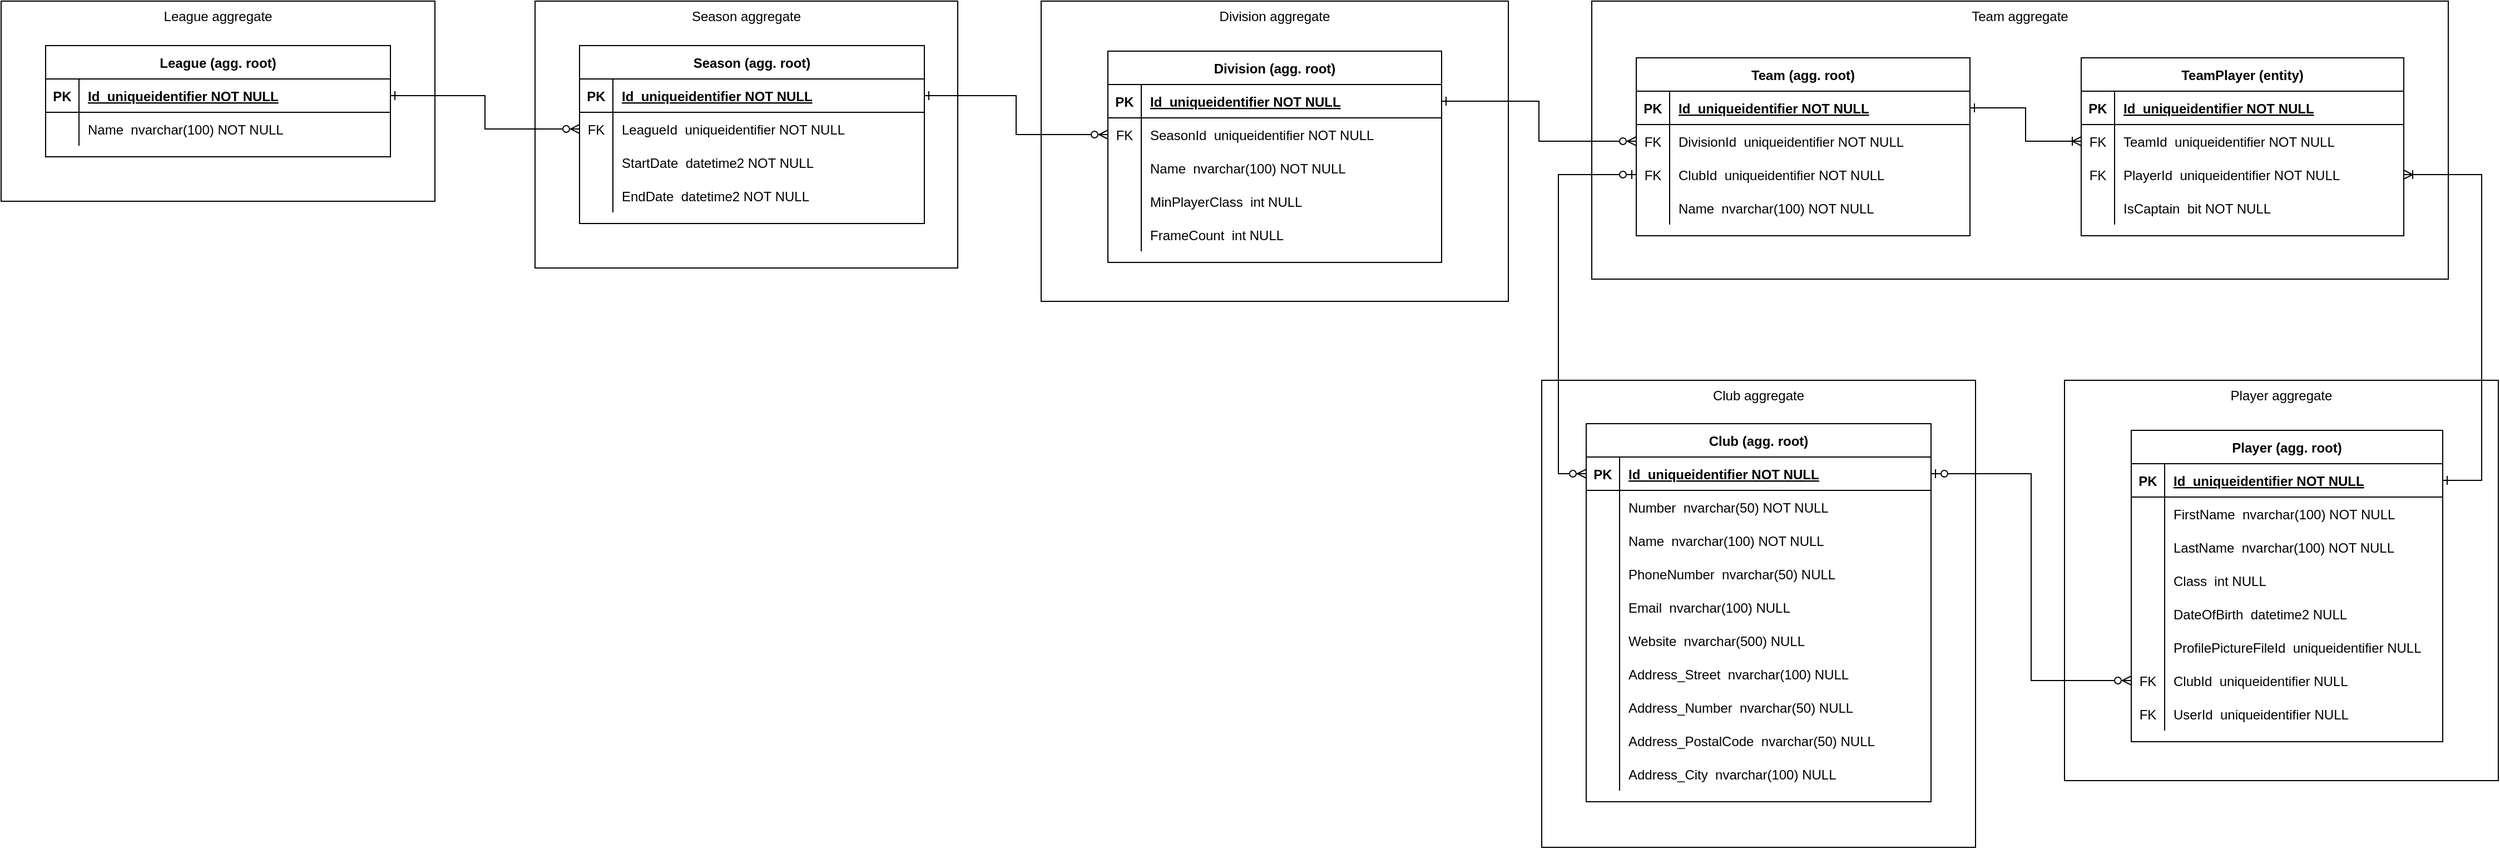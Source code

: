 <mxfile version="21.2.8" type="device">
  <diagram id="R2lEEEUBdFMjLlhIrx00" name="Leagues">
    <mxGraphModel dx="3457" dy="2573" grid="1" gridSize="10" guides="1" tooltips="1" connect="1" arrows="1" fold="1" page="1" pageScale="1" pageWidth="850" pageHeight="1100" math="0" shadow="0" extFonts="Permanent Marker^https://fonts.googleapis.com/css?family=Permanent+Marker">
      <root>
        <mxCell id="0" />
        <mxCell id="1" parent="0" />
        <mxCell id="O5uCI-wRLR4_9OMLegHG-8" value="Player aggregate" style="rounded=0;whiteSpace=wrap;html=1;verticalAlign=top;" parent="1" vertex="1">
          <mxGeometry x="2035" y="-149" width="390" height="360" as="geometry" />
        </mxCell>
        <mxCell id="O5uCI-wRLR4_9OMLegHG-7" value="Club aggregate" style="rounded=0;whiteSpace=wrap;html=1;verticalAlign=top;" parent="1" vertex="1">
          <mxGeometry x="1565" y="-149" width="390" height="420" as="geometry" />
        </mxCell>
        <mxCell id="C-vyLk0tnHw3VtMMgP7b-1" value="" style="edgeStyle=orthogonalEdgeStyle;endArrow=ERzeroToMany;startArrow=ERzeroToOne;endFill=0;startFill=0;rounded=0;" parent="1" source="C-vyLk0tnHw3VtMMgP7b-24" target="C-vyLk0tnHw3VtMMgP7b-6" edge="1">
          <mxGeometry width="100" height="100" relative="1" as="geometry">
            <mxPoint x="1885" y="491" as="sourcePoint" />
            <mxPoint x="1985" y="391" as="targetPoint" />
          </mxGeometry>
        </mxCell>
        <mxCell id="C-vyLk0tnHw3VtMMgP7b-2" value="Player (agg. root)" style="shape=table;startSize=30;container=1;collapsible=1;childLayout=tableLayout;fixedRows=1;rowLines=0;fontStyle=1;align=center;resizeLast=1;" parent="1" vertex="1">
          <mxGeometry x="2095" y="-104" width="280" height="280" as="geometry" />
        </mxCell>
        <mxCell id="C-vyLk0tnHw3VtMMgP7b-3" value="" style="shape=partialRectangle;collapsible=0;dropTarget=0;pointerEvents=0;fillColor=none;points=[[0,0.5],[1,0.5]];portConstraint=eastwest;top=0;left=0;right=0;bottom=1;" parent="C-vyLk0tnHw3VtMMgP7b-2" vertex="1">
          <mxGeometry y="30" width="280" height="30" as="geometry" />
        </mxCell>
        <mxCell id="C-vyLk0tnHw3VtMMgP7b-4" value="PK" style="shape=partialRectangle;overflow=hidden;connectable=0;fillColor=none;top=0;left=0;bottom=0;right=0;fontStyle=1;" parent="C-vyLk0tnHw3VtMMgP7b-3" vertex="1">
          <mxGeometry width="30" height="30" as="geometry">
            <mxRectangle width="30" height="30" as="alternateBounds" />
          </mxGeometry>
        </mxCell>
        <mxCell id="C-vyLk0tnHw3VtMMgP7b-5" value="Id  uniqueidentifier NOT NULL " style="shape=partialRectangle;overflow=hidden;connectable=0;fillColor=none;top=0;left=0;bottom=0;right=0;align=left;spacingLeft=6;fontStyle=5;" parent="C-vyLk0tnHw3VtMMgP7b-3" vertex="1">
          <mxGeometry x="30" width="250" height="30" as="geometry">
            <mxRectangle width="250" height="30" as="alternateBounds" />
          </mxGeometry>
        </mxCell>
        <mxCell id="O5uCI-wRLR4_9OMLegHG-1" value="" style="shape=partialRectangle;collapsible=0;dropTarget=0;pointerEvents=0;fillColor=none;points=[[0,0.5],[1,0.5]];portConstraint=eastwest;top=0;left=0;right=0;bottom=0;" parent="C-vyLk0tnHw3VtMMgP7b-2" vertex="1">
          <mxGeometry y="60" width="280" height="30" as="geometry" />
        </mxCell>
        <mxCell id="O5uCI-wRLR4_9OMLegHG-2" value="" style="shape=partialRectangle;overflow=hidden;connectable=0;fillColor=none;top=0;left=0;bottom=0;right=0;" parent="O5uCI-wRLR4_9OMLegHG-1" vertex="1">
          <mxGeometry width="30" height="30" as="geometry">
            <mxRectangle width="30" height="30" as="alternateBounds" />
          </mxGeometry>
        </mxCell>
        <mxCell id="O5uCI-wRLR4_9OMLegHG-3" value="FirstName  nvarchar(100) NOT NULL" style="shape=partialRectangle;overflow=hidden;connectable=0;fillColor=none;top=0;left=0;bottom=0;right=0;align=left;spacingLeft=6;" parent="O5uCI-wRLR4_9OMLegHG-1" vertex="1">
          <mxGeometry x="30" width="250" height="30" as="geometry">
            <mxRectangle width="250" height="30" as="alternateBounds" />
          </mxGeometry>
        </mxCell>
        <mxCell id="O5uCI-wRLR4_9OMLegHG-4" value="" style="shape=partialRectangle;collapsible=0;dropTarget=0;pointerEvents=0;fillColor=none;points=[[0,0.5],[1,0.5]];portConstraint=eastwest;top=0;left=0;right=0;bottom=0;" parent="C-vyLk0tnHw3VtMMgP7b-2" vertex="1">
          <mxGeometry y="90" width="280" height="30" as="geometry" />
        </mxCell>
        <mxCell id="O5uCI-wRLR4_9OMLegHG-5" value="" style="shape=partialRectangle;overflow=hidden;connectable=0;fillColor=none;top=0;left=0;bottom=0;right=0;" parent="O5uCI-wRLR4_9OMLegHG-4" vertex="1">
          <mxGeometry width="30" height="30" as="geometry">
            <mxRectangle width="30" height="30" as="alternateBounds" />
          </mxGeometry>
        </mxCell>
        <mxCell id="O5uCI-wRLR4_9OMLegHG-6" value="LastName  nvarchar(100) NOT NULL" style="shape=partialRectangle;overflow=hidden;connectable=0;fillColor=none;top=0;left=0;bottom=0;right=0;align=left;spacingLeft=6;" parent="O5uCI-wRLR4_9OMLegHG-4" vertex="1">
          <mxGeometry x="30" width="250" height="30" as="geometry">
            <mxRectangle width="250" height="30" as="alternateBounds" />
          </mxGeometry>
        </mxCell>
        <mxCell id="6HezWvG319EwhNecBg1x-25" value="" style="shape=partialRectangle;collapsible=0;dropTarget=0;pointerEvents=0;fillColor=none;points=[[0,0.5],[1,0.5]];portConstraint=eastwest;top=0;left=0;right=0;bottom=0;" parent="C-vyLk0tnHw3VtMMgP7b-2" vertex="1">
          <mxGeometry y="120" width="280" height="30" as="geometry" />
        </mxCell>
        <mxCell id="6HezWvG319EwhNecBg1x-26" value="" style="shape=partialRectangle;overflow=hidden;connectable=0;fillColor=none;top=0;left=0;bottom=0;right=0;" parent="6HezWvG319EwhNecBg1x-25" vertex="1">
          <mxGeometry width="30" height="30" as="geometry">
            <mxRectangle width="30" height="30" as="alternateBounds" />
          </mxGeometry>
        </mxCell>
        <mxCell id="6HezWvG319EwhNecBg1x-27" value="Class  int NULL" style="shape=partialRectangle;overflow=hidden;connectable=0;fillColor=none;top=0;left=0;bottom=0;right=0;align=left;spacingLeft=6;" parent="6HezWvG319EwhNecBg1x-25" vertex="1">
          <mxGeometry x="30" width="250" height="30" as="geometry">
            <mxRectangle width="250" height="30" as="alternateBounds" />
          </mxGeometry>
        </mxCell>
        <mxCell id="CvWUMVTYw-8qxxRjNXQo-75" value="" style="shape=partialRectangle;collapsible=0;dropTarget=0;pointerEvents=0;fillColor=none;points=[[0,0.5],[1,0.5]];portConstraint=eastwest;top=0;left=0;right=0;bottom=0;" parent="C-vyLk0tnHw3VtMMgP7b-2" vertex="1">
          <mxGeometry y="150" width="280" height="30" as="geometry" />
        </mxCell>
        <mxCell id="CvWUMVTYw-8qxxRjNXQo-76" value="" style="shape=partialRectangle;overflow=hidden;connectable=0;fillColor=none;top=0;left=0;bottom=0;right=0;" parent="CvWUMVTYw-8qxxRjNXQo-75" vertex="1">
          <mxGeometry width="30" height="30" as="geometry">
            <mxRectangle width="30" height="30" as="alternateBounds" />
          </mxGeometry>
        </mxCell>
        <mxCell id="CvWUMVTYw-8qxxRjNXQo-77" value="DateOfBirth  datetime2 NULL" style="shape=partialRectangle;overflow=hidden;connectable=0;fillColor=none;top=0;left=0;bottom=0;right=0;align=left;spacingLeft=6;" parent="CvWUMVTYw-8qxxRjNXQo-75" vertex="1">
          <mxGeometry x="30" width="250" height="30" as="geometry">
            <mxRectangle width="250" height="30" as="alternateBounds" />
          </mxGeometry>
        </mxCell>
        <mxCell id="CvWUMVTYw-8qxxRjNXQo-123" value="" style="shape=partialRectangle;collapsible=0;dropTarget=0;pointerEvents=0;fillColor=none;points=[[0,0.5],[1,0.5]];portConstraint=eastwest;top=0;left=0;right=0;bottom=0;" parent="C-vyLk0tnHw3VtMMgP7b-2" vertex="1">
          <mxGeometry y="180" width="280" height="30" as="geometry" />
        </mxCell>
        <mxCell id="CvWUMVTYw-8qxxRjNXQo-124" value="" style="shape=partialRectangle;overflow=hidden;connectable=0;fillColor=none;top=0;left=0;bottom=0;right=0;" parent="CvWUMVTYw-8qxxRjNXQo-123" vertex="1">
          <mxGeometry width="30" height="30" as="geometry">
            <mxRectangle width="30" height="30" as="alternateBounds" />
          </mxGeometry>
        </mxCell>
        <mxCell id="CvWUMVTYw-8qxxRjNXQo-125" value="ProfilePictureFileId  uniqueidentifier NULL" style="shape=partialRectangle;overflow=hidden;connectable=0;fillColor=none;top=0;left=0;bottom=0;right=0;align=left;spacingLeft=6;" parent="CvWUMVTYw-8qxxRjNXQo-123" vertex="1">
          <mxGeometry x="30" width="250" height="30" as="geometry">
            <mxRectangle width="250" height="30" as="alternateBounds" />
          </mxGeometry>
        </mxCell>
        <mxCell id="C-vyLk0tnHw3VtMMgP7b-6" value="" style="shape=partialRectangle;collapsible=0;dropTarget=0;pointerEvents=0;fillColor=none;points=[[0,0.5],[1,0.5]];portConstraint=eastwest;top=0;left=0;right=0;bottom=0;" parent="C-vyLk0tnHw3VtMMgP7b-2" vertex="1">
          <mxGeometry y="210" width="280" height="30" as="geometry" />
        </mxCell>
        <mxCell id="C-vyLk0tnHw3VtMMgP7b-7" value="FK" style="shape=partialRectangle;overflow=hidden;connectable=0;fillColor=none;top=0;left=0;bottom=0;right=0;" parent="C-vyLk0tnHw3VtMMgP7b-6" vertex="1">
          <mxGeometry width="30" height="30" as="geometry">
            <mxRectangle width="30" height="30" as="alternateBounds" />
          </mxGeometry>
        </mxCell>
        <mxCell id="C-vyLk0tnHw3VtMMgP7b-8" value="ClubId  uniqueidentifier NULL" style="shape=partialRectangle;overflow=hidden;connectable=0;fillColor=none;top=0;left=0;bottom=0;right=0;align=left;spacingLeft=6;" parent="C-vyLk0tnHw3VtMMgP7b-6" vertex="1">
          <mxGeometry x="30" width="250" height="30" as="geometry">
            <mxRectangle width="250" height="30" as="alternateBounds" />
          </mxGeometry>
        </mxCell>
        <mxCell id="CvWUMVTYw-8qxxRjNXQo-126" value="" style="shape=partialRectangle;collapsible=0;dropTarget=0;pointerEvents=0;fillColor=none;points=[[0,0.5],[1,0.5]];portConstraint=eastwest;top=0;left=0;right=0;bottom=0;" parent="C-vyLk0tnHw3VtMMgP7b-2" vertex="1">
          <mxGeometry y="240" width="280" height="30" as="geometry" />
        </mxCell>
        <mxCell id="CvWUMVTYw-8qxxRjNXQo-127" value="FK" style="shape=partialRectangle;overflow=hidden;connectable=0;fillColor=none;top=0;left=0;bottom=0;right=0;" parent="CvWUMVTYw-8qxxRjNXQo-126" vertex="1">
          <mxGeometry width="30" height="30" as="geometry">
            <mxRectangle width="30" height="30" as="alternateBounds" />
          </mxGeometry>
        </mxCell>
        <mxCell id="CvWUMVTYw-8qxxRjNXQo-128" value="UserId  uniqueidentifier NULL" style="shape=partialRectangle;overflow=hidden;connectable=0;fillColor=none;top=0;left=0;bottom=0;right=0;align=left;spacingLeft=6;" parent="CvWUMVTYw-8qxxRjNXQo-126" vertex="1">
          <mxGeometry x="30" width="250" height="30" as="geometry">
            <mxRectangle width="250" height="30" as="alternateBounds" />
          </mxGeometry>
        </mxCell>
        <mxCell id="C-vyLk0tnHw3VtMMgP7b-23" value="Club (agg. root)" style="shape=table;startSize=30;container=1;collapsible=1;childLayout=tableLayout;fixedRows=1;rowLines=0;fontStyle=1;align=center;resizeLast=1;" parent="1" vertex="1">
          <mxGeometry x="1605" y="-110" width="310" height="340" as="geometry" />
        </mxCell>
        <mxCell id="C-vyLk0tnHw3VtMMgP7b-24" value="" style="shape=partialRectangle;collapsible=0;dropTarget=0;pointerEvents=0;fillColor=none;points=[[0,0.5],[1,0.5]];portConstraint=eastwest;top=0;left=0;right=0;bottom=1;" parent="C-vyLk0tnHw3VtMMgP7b-23" vertex="1">
          <mxGeometry y="30" width="310" height="30" as="geometry" />
        </mxCell>
        <mxCell id="C-vyLk0tnHw3VtMMgP7b-25" value="PK" style="shape=partialRectangle;overflow=hidden;connectable=0;fillColor=none;top=0;left=0;bottom=0;right=0;fontStyle=1;" parent="C-vyLk0tnHw3VtMMgP7b-24" vertex="1">
          <mxGeometry width="30" height="30" as="geometry">
            <mxRectangle width="30" height="30" as="alternateBounds" />
          </mxGeometry>
        </mxCell>
        <mxCell id="C-vyLk0tnHw3VtMMgP7b-26" value="Id  uniqueidentifier NOT NULL " style="shape=partialRectangle;overflow=hidden;connectable=0;fillColor=none;top=0;left=0;bottom=0;right=0;align=left;spacingLeft=6;fontStyle=5;" parent="C-vyLk0tnHw3VtMMgP7b-24" vertex="1">
          <mxGeometry x="30" width="280" height="30" as="geometry">
            <mxRectangle width="280" height="30" as="alternateBounds" />
          </mxGeometry>
        </mxCell>
        <mxCell id="C-vyLk0tnHw3VtMMgP7b-27" value="" style="shape=partialRectangle;collapsible=0;dropTarget=0;pointerEvents=0;fillColor=none;points=[[0,0.5],[1,0.5]];portConstraint=eastwest;top=0;left=0;right=0;bottom=0;" parent="C-vyLk0tnHw3VtMMgP7b-23" vertex="1">
          <mxGeometry y="60" width="310" height="30" as="geometry" />
        </mxCell>
        <mxCell id="C-vyLk0tnHw3VtMMgP7b-28" value="" style="shape=partialRectangle;overflow=hidden;connectable=0;fillColor=none;top=0;left=0;bottom=0;right=0;" parent="C-vyLk0tnHw3VtMMgP7b-27" vertex="1">
          <mxGeometry width="30" height="30" as="geometry">
            <mxRectangle width="30" height="30" as="alternateBounds" />
          </mxGeometry>
        </mxCell>
        <mxCell id="C-vyLk0tnHw3VtMMgP7b-29" value="Number  nvarchar(50) NOT NULL" style="shape=partialRectangle;overflow=hidden;connectable=0;fillColor=none;top=0;left=0;bottom=0;right=0;align=left;spacingLeft=6;" parent="C-vyLk0tnHw3VtMMgP7b-27" vertex="1">
          <mxGeometry x="30" width="280" height="30" as="geometry">
            <mxRectangle width="280" height="30" as="alternateBounds" />
          </mxGeometry>
        </mxCell>
        <mxCell id="-NmcYSoGcHUdMdvKwDbd-9" value="" style="shape=partialRectangle;collapsible=0;dropTarget=0;pointerEvents=0;fillColor=none;points=[[0,0.5],[1,0.5]];portConstraint=eastwest;top=0;left=0;right=0;bottom=0;" vertex="1" parent="C-vyLk0tnHw3VtMMgP7b-23">
          <mxGeometry y="90" width="310" height="30" as="geometry" />
        </mxCell>
        <mxCell id="-NmcYSoGcHUdMdvKwDbd-10" value="" style="shape=partialRectangle;overflow=hidden;connectable=0;fillColor=none;top=0;left=0;bottom=0;right=0;" vertex="1" parent="-NmcYSoGcHUdMdvKwDbd-9">
          <mxGeometry width="30" height="30" as="geometry">
            <mxRectangle width="30" height="30" as="alternateBounds" />
          </mxGeometry>
        </mxCell>
        <mxCell id="-NmcYSoGcHUdMdvKwDbd-11" value="Name  nvarchar(100) NOT NULL" style="shape=partialRectangle;overflow=hidden;connectable=0;fillColor=none;top=0;left=0;bottom=0;right=0;align=left;spacingLeft=6;" vertex="1" parent="-NmcYSoGcHUdMdvKwDbd-9">
          <mxGeometry x="30" width="280" height="30" as="geometry">
            <mxRectangle width="280" height="30" as="alternateBounds" />
          </mxGeometry>
        </mxCell>
        <mxCell id="6HezWvG319EwhNecBg1x-16" value="" style="shape=partialRectangle;collapsible=0;dropTarget=0;pointerEvents=0;fillColor=none;points=[[0,0.5],[1,0.5]];portConstraint=eastwest;top=0;left=0;right=0;bottom=0;" parent="C-vyLk0tnHw3VtMMgP7b-23" vertex="1">
          <mxGeometry y="120" width="310" height="30" as="geometry" />
        </mxCell>
        <mxCell id="6HezWvG319EwhNecBg1x-17" value="" style="shape=partialRectangle;overflow=hidden;connectable=0;fillColor=none;top=0;left=0;bottom=0;right=0;" parent="6HezWvG319EwhNecBg1x-16" vertex="1">
          <mxGeometry width="30" height="30" as="geometry">
            <mxRectangle width="30" height="30" as="alternateBounds" />
          </mxGeometry>
        </mxCell>
        <mxCell id="6HezWvG319EwhNecBg1x-18" value="PhoneNumber  nvarchar(50) NULL" style="shape=partialRectangle;overflow=hidden;connectable=0;fillColor=none;top=0;left=0;bottom=0;right=0;align=left;spacingLeft=6;" parent="6HezWvG319EwhNecBg1x-16" vertex="1">
          <mxGeometry x="30" width="280" height="30" as="geometry">
            <mxRectangle width="280" height="30" as="alternateBounds" />
          </mxGeometry>
        </mxCell>
        <mxCell id="6HezWvG319EwhNecBg1x-19" value="" style="shape=partialRectangle;collapsible=0;dropTarget=0;pointerEvents=0;fillColor=none;points=[[0,0.5],[1,0.5]];portConstraint=eastwest;top=0;left=0;right=0;bottom=0;" parent="C-vyLk0tnHw3VtMMgP7b-23" vertex="1">
          <mxGeometry y="150" width="310" height="30" as="geometry" />
        </mxCell>
        <mxCell id="6HezWvG319EwhNecBg1x-20" value="" style="shape=partialRectangle;overflow=hidden;connectable=0;fillColor=none;top=0;left=0;bottom=0;right=0;" parent="6HezWvG319EwhNecBg1x-19" vertex="1">
          <mxGeometry width="30" height="30" as="geometry">
            <mxRectangle width="30" height="30" as="alternateBounds" />
          </mxGeometry>
        </mxCell>
        <mxCell id="6HezWvG319EwhNecBg1x-21" value="Email  nvarchar(100) NULL" style="shape=partialRectangle;overflow=hidden;connectable=0;fillColor=none;top=0;left=0;bottom=0;right=0;align=left;spacingLeft=6;" parent="6HezWvG319EwhNecBg1x-19" vertex="1">
          <mxGeometry x="30" width="280" height="30" as="geometry">
            <mxRectangle width="280" height="30" as="alternateBounds" />
          </mxGeometry>
        </mxCell>
        <mxCell id="6HezWvG319EwhNecBg1x-22" value="" style="shape=partialRectangle;collapsible=0;dropTarget=0;pointerEvents=0;fillColor=none;points=[[0,0.5],[1,0.5]];portConstraint=eastwest;top=0;left=0;right=0;bottom=0;" parent="C-vyLk0tnHw3VtMMgP7b-23" vertex="1">
          <mxGeometry y="180" width="310" height="30" as="geometry" />
        </mxCell>
        <mxCell id="6HezWvG319EwhNecBg1x-23" value="" style="shape=partialRectangle;overflow=hidden;connectable=0;fillColor=none;top=0;left=0;bottom=0;right=0;" parent="6HezWvG319EwhNecBg1x-22" vertex="1">
          <mxGeometry width="30" height="30" as="geometry">
            <mxRectangle width="30" height="30" as="alternateBounds" />
          </mxGeometry>
        </mxCell>
        <mxCell id="6HezWvG319EwhNecBg1x-24" value="Website  nvarchar(500) NULL" style="shape=partialRectangle;overflow=hidden;connectable=0;fillColor=none;top=0;left=0;bottom=0;right=0;align=left;spacingLeft=6;" parent="6HezWvG319EwhNecBg1x-22" vertex="1">
          <mxGeometry x="30" width="280" height="30" as="geometry">
            <mxRectangle width="280" height="30" as="alternateBounds" />
          </mxGeometry>
        </mxCell>
        <mxCell id="6HezWvG319EwhNecBg1x-1" value="" style="shape=partialRectangle;collapsible=0;dropTarget=0;pointerEvents=0;fillColor=none;points=[[0,0.5],[1,0.5]];portConstraint=eastwest;top=0;left=0;right=0;bottom=0;" parent="C-vyLk0tnHw3VtMMgP7b-23" vertex="1">
          <mxGeometry y="210" width="310" height="30" as="geometry" />
        </mxCell>
        <mxCell id="6HezWvG319EwhNecBg1x-2" value="" style="shape=partialRectangle;overflow=hidden;connectable=0;fillColor=none;top=0;left=0;bottom=0;right=0;" parent="6HezWvG319EwhNecBg1x-1" vertex="1">
          <mxGeometry width="30" height="30" as="geometry">
            <mxRectangle width="30" height="30" as="alternateBounds" />
          </mxGeometry>
        </mxCell>
        <mxCell id="6HezWvG319EwhNecBg1x-3" value="Address_Street  nvarchar(100) NULL" style="shape=partialRectangle;overflow=hidden;connectable=0;fillColor=none;top=0;left=0;bottom=0;right=0;align=left;spacingLeft=6;" parent="6HezWvG319EwhNecBg1x-1" vertex="1">
          <mxGeometry x="30" width="280" height="30" as="geometry">
            <mxRectangle width="280" height="30" as="alternateBounds" />
          </mxGeometry>
        </mxCell>
        <mxCell id="6HezWvG319EwhNecBg1x-4" value="" style="shape=partialRectangle;collapsible=0;dropTarget=0;pointerEvents=0;fillColor=none;points=[[0,0.5],[1,0.5]];portConstraint=eastwest;top=0;left=0;right=0;bottom=0;" parent="C-vyLk0tnHw3VtMMgP7b-23" vertex="1">
          <mxGeometry y="240" width="310" height="30" as="geometry" />
        </mxCell>
        <mxCell id="6HezWvG319EwhNecBg1x-5" value="" style="shape=partialRectangle;overflow=hidden;connectable=0;fillColor=none;top=0;left=0;bottom=0;right=0;" parent="6HezWvG319EwhNecBg1x-4" vertex="1">
          <mxGeometry width="30" height="30" as="geometry">
            <mxRectangle width="30" height="30" as="alternateBounds" />
          </mxGeometry>
        </mxCell>
        <mxCell id="6HezWvG319EwhNecBg1x-6" value="Address_Number  nvarchar(50) NULL" style="shape=partialRectangle;overflow=hidden;connectable=0;fillColor=none;top=0;left=0;bottom=0;right=0;align=left;spacingLeft=6;" parent="6HezWvG319EwhNecBg1x-4" vertex="1">
          <mxGeometry x="30" width="280" height="30" as="geometry">
            <mxRectangle width="280" height="30" as="alternateBounds" />
          </mxGeometry>
        </mxCell>
        <mxCell id="6HezWvG319EwhNecBg1x-7" value="" style="shape=partialRectangle;collapsible=0;dropTarget=0;pointerEvents=0;fillColor=none;points=[[0,0.5],[1,0.5]];portConstraint=eastwest;top=0;left=0;right=0;bottom=0;" parent="C-vyLk0tnHw3VtMMgP7b-23" vertex="1">
          <mxGeometry y="270" width="310" height="30" as="geometry" />
        </mxCell>
        <mxCell id="6HezWvG319EwhNecBg1x-8" value="" style="shape=partialRectangle;overflow=hidden;connectable=0;fillColor=none;top=0;left=0;bottom=0;right=0;" parent="6HezWvG319EwhNecBg1x-7" vertex="1">
          <mxGeometry width="30" height="30" as="geometry">
            <mxRectangle width="30" height="30" as="alternateBounds" />
          </mxGeometry>
        </mxCell>
        <mxCell id="6HezWvG319EwhNecBg1x-9" value="Address_PostalCode  nvarchar(50) NULL" style="shape=partialRectangle;overflow=hidden;connectable=0;fillColor=none;top=0;left=0;bottom=0;right=0;align=left;spacingLeft=6;" parent="6HezWvG319EwhNecBg1x-7" vertex="1">
          <mxGeometry x="30" width="280" height="30" as="geometry">
            <mxRectangle width="280" height="30" as="alternateBounds" />
          </mxGeometry>
        </mxCell>
        <mxCell id="6HezWvG319EwhNecBg1x-10" value="" style="shape=partialRectangle;collapsible=0;dropTarget=0;pointerEvents=0;fillColor=none;points=[[0,0.5],[1,0.5]];portConstraint=eastwest;top=0;left=0;right=0;bottom=0;" parent="C-vyLk0tnHw3VtMMgP7b-23" vertex="1">
          <mxGeometry y="300" width="310" height="30" as="geometry" />
        </mxCell>
        <mxCell id="6HezWvG319EwhNecBg1x-11" value="" style="shape=partialRectangle;overflow=hidden;connectable=0;fillColor=none;top=0;left=0;bottom=0;right=0;" parent="6HezWvG319EwhNecBg1x-10" vertex="1">
          <mxGeometry width="30" height="30" as="geometry">
            <mxRectangle width="30" height="30" as="alternateBounds" />
          </mxGeometry>
        </mxCell>
        <mxCell id="6HezWvG319EwhNecBg1x-12" value="Address_City  nvarchar(100) NULL" style="shape=partialRectangle;overflow=hidden;connectable=0;fillColor=none;top=0;left=0;bottom=0;right=0;align=left;spacingLeft=6;" parent="6HezWvG319EwhNecBg1x-10" vertex="1">
          <mxGeometry x="30" width="280" height="30" as="geometry">
            <mxRectangle width="280" height="30" as="alternateBounds" />
          </mxGeometry>
        </mxCell>
        <mxCell id="CvWUMVTYw-8qxxRjNXQo-1" value="League aggregate" style="rounded=0;whiteSpace=wrap;html=1;verticalAlign=top;" parent="1" vertex="1">
          <mxGeometry x="180" y="-490" width="390" height="180" as="geometry" />
        </mxCell>
        <mxCell id="CvWUMVTYw-8qxxRjNXQo-2" value="League (agg. root)" style="shape=table;startSize=30;container=1;collapsible=1;childLayout=tableLayout;fixedRows=1;rowLines=0;fontStyle=1;align=center;resizeLast=1;" parent="1" vertex="1">
          <mxGeometry x="220" y="-450" width="310" height="100" as="geometry" />
        </mxCell>
        <mxCell id="CvWUMVTYw-8qxxRjNXQo-3" value="" style="shape=partialRectangle;collapsible=0;dropTarget=0;pointerEvents=0;fillColor=none;points=[[0,0.5],[1,0.5]];portConstraint=eastwest;top=0;left=0;right=0;bottom=1;" parent="CvWUMVTYw-8qxxRjNXQo-2" vertex="1">
          <mxGeometry y="30" width="310" height="30" as="geometry" />
        </mxCell>
        <mxCell id="CvWUMVTYw-8qxxRjNXQo-4" value="PK" style="shape=partialRectangle;overflow=hidden;connectable=0;fillColor=none;top=0;left=0;bottom=0;right=0;fontStyle=1;" parent="CvWUMVTYw-8qxxRjNXQo-3" vertex="1">
          <mxGeometry width="30" height="30" as="geometry">
            <mxRectangle width="30" height="30" as="alternateBounds" />
          </mxGeometry>
        </mxCell>
        <mxCell id="CvWUMVTYw-8qxxRjNXQo-5" value="Id  uniqueidentifier NOT NULL " style="shape=partialRectangle;overflow=hidden;connectable=0;fillColor=none;top=0;left=0;bottom=0;right=0;align=left;spacingLeft=6;fontStyle=5;" parent="CvWUMVTYw-8qxxRjNXQo-3" vertex="1">
          <mxGeometry x="30" width="280" height="30" as="geometry">
            <mxRectangle width="280" height="30" as="alternateBounds" />
          </mxGeometry>
        </mxCell>
        <mxCell id="CvWUMVTYw-8qxxRjNXQo-6" value="" style="shape=partialRectangle;collapsible=0;dropTarget=0;pointerEvents=0;fillColor=none;points=[[0,0.5],[1,0.5]];portConstraint=eastwest;top=0;left=0;right=0;bottom=0;" parent="CvWUMVTYw-8qxxRjNXQo-2" vertex="1">
          <mxGeometry y="60" width="310" height="30" as="geometry" />
        </mxCell>
        <mxCell id="CvWUMVTYw-8qxxRjNXQo-7" value="" style="shape=partialRectangle;overflow=hidden;connectable=0;fillColor=none;top=0;left=0;bottom=0;right=0;" parent="CvWUMVTYw-8qxxRjNXQo-6" vertex="1">
          <mxGeometry width="30" height="30" as="geometry">
            <mxRectangle width="30" height="30" as="alternateBounds" />
          </mxGeometry>
        </mxCell>
        <mxCell id="CvWUMVTYw-8qxxRjNXQo-8" value="Name  nvarchar(100) NOT NULL" style="shape=partialRectangle;overflow=hidden;connectable=0;fillColor=none;top=0;left=0;bottom=0;right=0;align=left;spacingLeft=6;" parent="CvWUMVTYw-8qxxRjNXQo-6" vertex="1">
          <mxGeometry x="30" width="280" height="30" as="geometry">
            <mxRectangle width="280" height="30" as="alternateBounds" />
          </mxGeometry>
        </mxCell>
        <mxCell id="CvWUMVTYw-8qxxRjNXQo-41" value="Season aggregate" style="rounded=0;whiteSpace=wrap;html=1;verticalAlign=top;" parent="1" vertex="1">
          <mxGeometry x="660" y="-490" width="380" height="240" as="geometry" />
        </mxCell>
        <mxCell id="CvWUMVTYw-8qxxRjNXQo-42" value="Season (agg. root)" style="shape=table;startSize=30;container=1;collapsible=1;childLayout=tableLayout;fixedRows=1;rowLines=0;fontStyle=1;align=center;resizeLast=1;" parent="1" vertex="1">
          <mxGeometry x="700" y="-450" width="310" height="160" as="geometry" />
        </mxCell>
        <mxCell id="CvWUMVTYw-8qxxRjNXQo-43" value="" style="shape=partialRectangle;collapsible=0;dropTarget=0;pointerEvents=0;fillColor=none;points=[[0,0.5],[1,0.5]];portConstraint=eastwest;top=0;left=0;right=0;bottom=1;" parent="CvWUMVTYw-8qxxRjNXQo-42" vertex="1">
          <mxGeometry y="30" width="310" height="30" as="geometry" />
        </mxCell>
        <mxCell id="CvWUMVTYw-8qxxRjNXQo-44" value="PK" style="shape=partialRectangle;overflow=hidden;connectable=0;fillColor=none;top=0;left=0;bottom=0;right=0;fontStyle=1;" parent="CvWUMVTYw-8qxxRjNXQo-43" vertex="1">
          <mxGeometry width="30" height="30" as="geometry">
            <mxRectangle width="30" height="30" as="alternateBounds" />
          </mxGeometry>
        </mxCell>
        <mxCell id="CvWUMVTYw-8qxxRjNXQo-45" value="Id  uniqueidentifier NOT NULL " style="shape=partialRectangle;overflow=hidden;connectable=0;fillColor=none;top=0;left=0;bottom=0;right=0;align=left;spacingLeft=6;fontStyle=5;" parent="CvWUMVTYw-8qxxRjNXQo-43" vertex="1">
          <mxGeometry x="30" width="280" height="30" as="geometry">
            <mxRectangle width="280" height="30" as="alternateBounds" />
          </mxGeometry>
        </mxCell>
        <mxCell id="CvWUMVTYw-8qxxRjNXQo-46" value="" style="shape=partialRectangle;collapsible=0;dropTarget=0;pointerEvents=0;fillColor=none;points=[[0,0.5],[1,0.5]];portConstraint=eastwest;top=0;left=0;right=0;bottom=0;" parent="CvWUMVTYw-8qxxRjNXQo-42" vertex="1">
          <mxGeometry y="60" width="310" height="30" as="geometry" />
        </mxCell>
        <mxCell id="CvWUMVTYw-8qxxRjNXQo-47" value="FK" style="shape=partialRectangle;overflow=hidden;connectable=0;fillColor=none;top=0;left=0;bottom=0;right=0;" parent="CvWUMVTYw-8qxxRjNXQo-46" vertex="1">
          <mxGeometry width="30" height="30" as="geometry">
            <mxRectangle width="30" height="30" as="alternateBounds" />
          </mxGeometry>
        </mxCell>
        <mxCell id="CvWUMVTYw-8qxxRjNXQo-48" value="LeagueId  uniqueidentifier NOT NULL" style="shape=partialRectangle;overflow=hidden;connectable=0;fillColor=none;top=0;left=0;bottom=0;right=0;align=left;spacingLeft=6;" parent="CvWUMVTYw-8qxxRjNXQo-46" vertex="1">
          <mxGeometry x="30" width="280" height="30" as="geometry">
            <mxRectangle width="280" height="30" as="alternateBounds" />
          </mxGeometry>
        </mxCell>
        <mxCell id="CvWUMVTYw-8qxxRjNXQo-52" value="" style="shape=partialRectangle;collapsible=0;dropTarget=0;pointerEvents=0;fillColor=none;points=[[0,0.5],[1,0.5]];portConstraint=eastwest;top=0;left=0;right=0;bottom=0;" parent="CvWUMVTYw-8qxxRjNXQo-42" vertex="1">
          <mxGeometry y="90" width="310" height="30" as="geometry" />
        </mxCell>
        <mxCell id="CvWUMVTYw-8qxxRjNXQo-53" value="" style="shape=partialRectangle;overflow=hidden;connectable=0;fillColor=none;top=0;left=0;bottom=0;right=0;" parent="CvWUMVTYw-8qxxRjNXQo-52" vertex="1">
          <mxGeometry width="30" height="30" as="geometry">
            <mxRectangle width="30" height="30" as="alternateBounds" />
          </mxGeometry>
        </mxCell>
        <mxCell id="CvWUMVTYw-8qxxRjNXQo-54" value="StartDate  datetime2 NOT NULL" style="shape=partialRectangle;overflow=hidden;connectable=0;fillColor=none;top=0;left=0;bottom=0;right=0;align=left;spacingLeft=6;" parent="CvWUMVTYw-8qxxRjNXQo-52" vertex="1">
          <mxGeometry x="30" width="280" height="30" as="geometry">
            <mxRectangle width="280" height="30" as="alternateBounds" />
          </mxGeometry>
        </mxCell>
        <mxCell id="CvWUMVTYw-8qxxRjNXQo-49" value="" style="shape=partialRectangle;collapsible=0;dropTarget=0;pointerEvents=0;fillColor=none;points=[[0,0.5],[1,0.5]];portConstraint=eastwest;top=0;left=0;right=0;bottom=0;" parent="CvWUMVTYw-8qxxRjNXQo-42" vertex="1">
          <mxGeometry y="120" width="310" height="30" as="geometry" />
        </mxCell>
        <mxCell id="CvWUMVTYw-8qxxRjNXQo-50" value="" style="shape=partialRectangle;overflow=hidden;connectable=0;fillColor=none;top=0;left=0;bottom=0;right=0;" parent="CvWUMVTYw-8qxxRjNXQo-49" vertex="1">
          <mxGeometry width="30" height="30" as="geometry">
            <mxRectangle width="30" height="30" as="alternateBounds" />
          </mxGeometry>
        </mxCell>
        <mxCell id="CvWUMVTYw-8qxxRjNXQo-51" value="EndDate  datetime2 NOT NULL" style="shape=partialRectangle;overflow=hidden;connectable=0;fillColor=none;top=0;left=0;bottom=0;right=0;align=left;spacingLeft=6;" parent="CvWUMVTYw-8qxxRjNXQo-49" vertex="1">
          <mxGeometry x="30" width="280" height="30" as="geometry">
            <mxRectangle width="280" height="30" as="alternateBounds" />
          </mxGeometry>
        </mxCell>
        <mxCell id="CvWUMVTYw-8qxxRjNXQo-58" value="Team aggregate" style="rounded=0;whiteSpace=wrap;html=1;verticalAlign=top;" parent="1" vertex="1">
          <mxGeometry x="1610" y="-490" width="770" height="250" as="geometry" />
        </mxCell>
        <mxCell id="CvWUMVTYw-8qxxRjNXQo-59" value="Team (agg. root)" style="shape=table;startSize=30;container=1;collapsible=1;childLayout=tableLayout;fixedRows=1;rowLines=0;fontStyle=1;align=center;resizeLast=1;" parent="1" vertex="1">
          <mxGeometry x="1650" y="-439" width="300" height="160" as="geometry" />
        </mxCell>
        <mxCell id="CvWUMVTYw-8qxxRjNXQo-60" value="" style="shape=partialRectangle;collapsible=0;dropTarget=0;pointerEvents=0;fillColor=none;points=[[0,0.5],[1,0.5]];portConstraint=eastwest;top=0;left=0;right=0;bottom=1;" parent="CvWUMVTYw-8qxxRjNXQo-59" vertex="1">
          <mxGeometry y="30" width="300" height="30" as="geometry" />
        </mxCell>
        <mxCell id="CvWUMVTYw-8qxxRjNXQo-61" value="PK" style="shape=partialRectangle;overflow=hidden;connectable=0;fillColor=none;top=0;left=0;bottom=0;right=0;fontStyle=1;" parent="CvWUMVTYw-8qxxRjNXQo-60" vertex="1">
          <mxGeometry width="30" height="30" as="geometry">
            <mxRectangle width="30" height="30" as="alternateBounds" />
          </mxGeometry>
        </mxCell>
        <mxCell id="CvWUMVTYw-8qxxRjNXQo-62" value="Id  uniqueidentifier NOT NULL " style="shape=partialRectangle;overflow=hidden;connectable=0;fillColor=none;top=0;left=0;bottom=0;right=0;align=left;spacingLeft=6;fontStyle=5;" parent="CvWUMVTYw-8qxxRjNXQo-60" vertex="1">
          <mxGeometry x="30" width="270" height="30" as="geometry">
            <mxRectangle width="270" height="30" as="alternateBounds" />
          </mxGeometry>
        </mxCell>
        <mxCell id="-NmcYSoGcHUdMdvKwDbd-17" value="" style="shape=partialRectangle;collapsible=0;dropTarget=0;pointerEvents=0;fillColor=none;points=[[0,0.5],[1,0.5]];portConstraint=eastwest;top=0;left=0;right=0;bottom=0;" vertex="1" parent="CvWUMVTYw-8qxxRjNXQo-59">
          <mxGeometry y="60" width="300" height="30" as="geometry" />
        </mxCell>
        <mxCell id="-NmcYSoGcHUdMdvKwDbd-18" value="FK" style="shape=partialRectangle;overflow=hidden;connectable=0;fillColor=none;top=0;left=0;bottom=0;right=0;" vertex="1" parent="-NmcYSoGcHUdMdvKwDbd-17">
          <mxGeometry width="30" height="30" as="geometry">
            <mxRectangle width="30" height="30" as="alternateBounds" />
          </mxGeometry>
        </mxCell>
        <mxCell id="-NmcYSoGcHUdMdvKwDbd-19" value="DivisionId  uniqueidentifier NOT NULL" style="shape=partialRectangle;overflow=hidden;connectable=0;fillColor=none;top=0;left=0;bottom=0;right=0;align=left;spacingLeft=6;" vertex="1" parent="-NmcYSoGcHUdMdvKwDbd-17">
          <mxGeometry x="30" width="270" height="30" as="geometry">
            <mxRectangle width="270" height="30" as="alternateBounds" />
          </mxGeometry>
        </mxCell>
        <mxCell id="CvWUMVTYw-8qxxRjNXQo-72" value="" style="shape=partialRectangle;collapsible=0;dropTarget=0;pointerEvents=0;fillColor=none;points=[[0,0.5],[1,0.5]];portConstraint=eastwest;top=0;left=0;right=0;bottom=0;" parent="CvWUMVTYw-8qxxRjNXQo-59" vertex="1">
          <mxGeometry y="90" width="300" height="30" as="geometry" />
        </mxCell>
        <mxCell id="CvWUMVTYw-8qxxRjNXQo-73" value="FK" style="shape=partialRectangle;overflow=hidden;connectable=0;fillColor=none;top=0;left=0;bottom=0;right=0;" parent="CvWUMVTYw-8qxxRjNXQo-72" vertex="1">
          <mxGeometry width="30" height="30" as="geometry">
            <mxRectangle width="30" height="30" as="alternateBounds" />
          </mxGeometry>
        </mxCell>
        <mxCell id="CvWUMVTYw-8qxxRjNXQo-74" value="ClubId  uniqueidentifier NOT NULL" style="shape=partialRectangle;overflow=hidden;connectable=0;fillColor=none;top=0;left=0;bottom=0;right=0;align=left;spacingLeft=6;" parent="CvWUMVTYw-8qxxRjNXQo-72" vertex="1">
          <mxGeometry x="30" width="270" height="30" as="geometry">
            <mxRectangle width="270" height="30" as="alternateBounds" />
          </mxGeometry>
        </mxCell>
        <mxCell id="CvWUMVTYw-8qxxRjNXQo-63" value="" style="shape=partialRectangle;collapsible=0;dropTarget=0;pointerEvents=0;fillColor=none;points=[[0,0.5],[1,0.5]];portConstraint=eastwest;top=0;left=0;right=0;bottom=0;" parent="CvWUMVTYw-8qxxRjNXQo-59" vertex="1">
          <mxGeometry y="120" width="300" height="30" as="geometry" />
        </mxCell>
        <mxCell id="CvWUMVTYw-8qxxRjNXQo-64" value="" style="shape=partialRectangle;overflow=hidden;connectable=0;fillColor=none;top=0;left=0;bottom=0;right=0;" parent="CvWUMVTYw-8qxxRjNXQo-63" vertex="1">
          <mxGeometry width="30" height="30" as="geometry">
            <mxRectangle width="30" height="30" as="alternateBounds" />
          </mxGeometry>
        </mxCell>
        <mxCell id="CvWUMVTYw-8qxxRjNXQo-65" value="Name  nvarchar(100) NOT NULL" style="shape=partialRectangle;overflow=hidden;connectable=0;fillColor=none;top=0;left=0;bottom=0;right=0;align=left;spacingLeft=6;" parent="CvWUMVTYw-8qxxRjNXQo-63" vertex="1">
          <mxGeometry x="30" width="270" height="30" as="geometry">
            <mxRectangle width="270" height="30" as="alternateBounds" />
          </mxGeometry>
        </mxCell>
        <mxCell id="CvWUMVTYw-8qxxRjNXQo-79" value="TeamPlayer (entity)" style="shape=table;startSize=30;container=1;collapsible=1;childLayout=tableLayout;fixedRows=1;rowLines=0;fontStyle=1;align=center;resizeLast=1;" parent="1" vertex="1">
          <mxGeometry x="2050" y="-439" width="290" height="160" as="geometry" />
        </mxCell>
        <mxCell id="CvWUMVTYw-8qxxRjNXQo-80" value="" style="shape=partialRectangle;collapsible=0;dropTarget=0;pointerEvents=0;fillColor=none;points=[[0,0.5],[1,0.5]];portConstraint=eastwest;top=0;left=0;right=0;bottom=1;" parent="CvWUMVTYw-8qxxRjNXQo-79" vertex="1">
          <mxGeometry y="30" width="290" height="30" as="geometry" />
        </mxCell>
        <mxCell id="CvWUMVTYw-8qxxRjNXQo-81" value="PK" style="shape=partialRectangle;overflow=hidden;connectable=0;fillColor=none;top=0;left=0;bottom=0;right=0;fontStyle=1;" parent="CvWUMVTYw-8qxxRjNXQo-80" vertex="1">
          <mxGeometry width="30" height="30" as="geometry">
            <mxRectangle width="30" height="30" as="alternateBounds" />
          </mxGeometry>
        </mxCell>
        <mxCell id="CvWUMVTYw-8qxxRjNXQo-82" value="Id  uniqueidentifier NOT NULL " style="shape=partialRectangle;overflow=hidden;connectable=0;fillColor=none;top=0;left=0;bottom=0;right=0;align=left;spacingLeft=6;fontStyle=5;" parent="CvWUMVTYw-8qxxRjNXQo-80" vertex="1">
          <mxGeometry x="30" width="260" height="30" as="geometry">
            <mxRectangle width="260" height="30" as="alternateBounds" />
          </mxGeometry>
        </mxCell>
        <mxCell id="CvWUMVTYw-8qxxRjNXQo-83" value="" style="shape=partialRectangle;collapsible=0;dropTarget=0;pointerEvents=0;fillColor=none;points=[[0,0.5],[1,0.5]];portConstraint=eastwest;top=0;left=0;right=0;bottom=0;" parent="CvWUMVTYw-8qxxRjNXQo-79" vertex="1">
          <mxGeometry y="60" width="290" height="30" as="geometry" />
        </mxCell>
        <mxCell id="CvWUMVTYw-8qxxRjNXQo-84" value="FK" style="shape=partialRectangle;overflow=hidden;connectable=0;fillColor=none;top=0;left=0;bottom=0;right=0;" parent="CvWUMVTYw-8qxxRjNXQo-83" vertex="1">
          <mxGeometry width="30" height="30" as="geometry">
            <mxRectangle width="30" height="30" as="alternateBounds" />
          </mxGeometry>
        </mxCell>
        <mxCell id="CvWUMVTYw-8qxxRjNXQo-85" value="TeamId  uniqueidentifier NOT NULL" style="shape=partialRectangle;overflow=hidden;connectable=0;fillColor=none;top=0;left=0;bottom=0;right=0;align=left;spacingLeft=6;" parent="CvWUMVTYw-8qxxRjNXQo-83" vertex="1">
          <mxGeometry x="30" width="260" height="30" as="geometry">
            <mxRectangle width="260" height="30" as="alternateBounds" />
          </mxGeometry>
        </mxCell>
        <mxCell id="CvWUMVTYw-8qxxRjNXQo-86" value="" style="shape=partialRectangle;collapsible=0;dropTarget=0;pointerEvents=0;fillColor=none;points=[[0,0.5],[1,0.5]];portConstraint=eastwest;top=0;left=0;right=0;bottom=0;" parent="CvWUMVTYw-8qxxRjNXQo-79" vertex="1">
          <mxGeometry y="90" width="290" height="30" as="geometry" />
        </mxCell>
        <mxCell id="CvWUMVTYw-8qxxRjNXQo-87" value="FK" style="shape=partialRectangle;overflow=hidden;connectable=0;fillColor=none;top=0;left=0;bottom=0;right=0;" parent="CvWUMVTYw-8qxxRjNXQo-86" vertex="1">
          <mxGeometry width="30" height="30" as="geometry">
            <mxRectangle width="30" height="30" as="alternateBounds" />
          </mxGeometry>
        </mxCell>
        <mxCell id="CvWUMVTYw-8qxxRjNXQo-88" value="PlayerId  uniqueidentifier NOT NULL" style="shape=partialRectangle;overflow=hidden;connectable=0;fillColor=none;top=0;left=0;bottom=0;right=0;align=left;spacingLeft=6;" parent="CvWUMVTYw-8qxxRjNXQo-86" vertex="1">
          <mxGeometry x="30" width="260" height="30" as="geometry">
            <mxRectangle width="260" height="30" as="alternateBounds" />
          </mxGeometry>
        </mxCell>
        <mxCell id="CvWUMVTYw-8qxxRjNXQo-120" value="" style="shape=partialRectangle;collapsible=0;dropTarget=0;pointerEvents=0;fillColor=none;points=[[0,0.5],[1,0.5]];portConstraint=eastwest;top=0;left=0;right=0;bottom=0;" parent="CvWUMVTYw-8qxxRjNXQo-79" vertex="1">
          <mxGeometry y="120" width="290" height="30" as="geometry" />
        </mxCell>
        <mxCell id="CvWUMVTYw-8qxxRjNXQo-121" value="" style="shape=partialRectangle;overflow=hidden;connectable=0;fillColor=none;top=0;left=0;bottom=0;right=0;" parent="CvWUMVTYw-8qxxRjNXQo-120" vertex="1">
          <mxGeometry width="30" height="30" as="geometry">
            <mxRectangle width="30" height="30" as="alternateBounds" />
          </mxGeometry>
        </mxCell>
        <mxCell id="CvWUMVTYw-8qxxRjNXQo-122" value="IsCaptain  bit NOT NULL" style="shape=partialRectangle;overflow=hidden;connectable=0;fillColor=none;top=0;left=0;bottom=0;right=0;align=left;spacingLeft=6;" parent="CvWUMVTYw-8qxxRjNXQo-120" vertex="1">
          <mxGeometry x="30" width="260" height="30" as="geometry">
            <mxRectangle width="260" height="30" as="alternateBounds" />
          </mxGeometry>
        </mxCell>
        <mxCell id="CvWUMVTYw-8qxxRjNXQo-106" value="Division aggregate" style="rounded=0;whiteSpace=wrap;html=1;verticalAlign=top;" parent="1" vertex="1">
          <mxGeometry x="1115" y="-490" width="420" height="270" as="geometry" />
        </mxCell>
        <mxCell id="CvWUMVTYw-8qxxRjNXQo-107" value="Division (agg. root)" style="shape=table;startSize=30;container=1;collapsible=1;childLayout=tableLayout;fixedRows=1;rowLines=0;fontStyle=1;align=center;resizeLast=1;" parent="1" vertex="1">
          <mxGeometry x="1175" y="-445" width="300" height="190" as="geometry" />
        </mxCell>
        <mxCell id="CvWUMVTYw-8qxxRjNXQo-108" value="" style="shape=partialRectangle;collapsible=0;dropTarget=0;pointerEvents=0;fillColor=none;points=[[0,0.5],[1,0.5]];portConstraint=eastwest;top=0;left=0;right=0;bottom=1;" parent="CvWUMVTYw-8qxxRjNXQo-107" vertex="1">
          <mxGeometry y="30" width="300" height="30" as="geometry" />
        </mxCell>
        <mxCell id="CvWUMVTYw-8qxxRjNXQo-109" value="PK" style="shape=partialRectangle;overflow=hidden;connectable=0;fillColor=none;top=0;left=0;bottom=0;right=0;fontStyle=1;" parent="CvWUMVTYw-8qxxRjNXQo-108" vertex="1">
          <mxGeometry width="30" height="30" as="geometry">
            <mxRectangle width="30" height="30" as="alternateBounds" />
          </mxGeometry>
        </mxCell>
        <mxCell id="CvWUMVTYw-8qxxRjNXQo-110" value="Id  uniqueidentifier NOT NULL " style="shape=partialRectangle;overflow=hidden;connectable=0;fillColor=none;top=0;left=0;bottom=0;right=0;align=left;spacingLeft=6;fontStyle=5;" parent="CvWUMVTYw-8qxxRjNXQo-108" vertex="1">
          <mxGeometry x="30" width="270" height="30" as="geometry">
            <mxRectangle width="270" height="30" as="alternateBounds" />
          </mxGeometry>
        </mxCell>
        <mxCell id="CvWUMVTYw-8qxxRjNXQo-111" value="" style="shape=partialRectangle;collapsible=0;dropTarget=0;pointerEvents=0;fillColor=none;points=[[0,0.5],[1,0.5]];portConstraint=eastwest;top=0;left=0;right=0;bottom=0;" parent="CvWUMVTYw-8qxxRjNXQo-107" vertex="1">
          <mxGeometry y="60" width="300" height="30" as="geometry" />
        </mxCell>
        <mxCell id="CvWUMVTYw-8qxxRjNXQo-112" value="FK" style="shape=partialRectangle;overflow=hidden;connectable=0;fillColor=none;top=0;left=0;bottom=0;right=0;" parent="CvWUMVTYw-8qxxRjNXQo-111" vertex="1">
          <mxGeometry width="30" height="30" as="geometry">
            <mxRectangle width="30" height="30" as="alternateBounds" />
          </mxGeometry>
        </mxCell>
        <mxCell id="CvWUMVTYw-8qxxRjNXQo-113" value="SeasonId  uniqueidentifier NOT NULL" style="shape=partialRectangle;overflow=hidden;connectable=0;fillColor=none;top=0;left=0;bottom=0;right=0;align=left;spacingLeft=6;" parent="CvWUMVTYw-8qxxRjNXQo-111" vertex="1">
          <mxGeometry x="30" width="270" height="30" as="geometry">
            <mxRectangle width="270" height="30" as="alternateBounds" />
          </mxGeometry>
        </mxCell>
        <mxCell id="-NmcYSoGcHUdMdvKwDbd-12" value="" style="shape=partialRectangle;collapsible=0;dropTarget=0;pointerEvents=0;fillColor=none;points=[[0,0.5],[1,0.5]];portConstraint=eastwest;top=0;left=0;right=0;bottom=0;" vertex="1" parent="CvWUMVTYw-8qxxRjNXQo-107">
          <mxGeometry y="90" width="300" height="30" as="geometry" />
        </mxCell>
        <mxCell id="-NmcYSoGcHUdMdvKwDbd-13" value="" style="shape=partialRectangle;overflow=hidden;connectable=0;fillColor=none;top=0;left=0;bottom=0;right=0;" vertex="1" parent="-NmcYSoGcHUdMdvKwDbd-12">
          <mxGeometry width="30" height="30" as="geometry">
            <mxRectangle width="30" height="30" as="alternateBounds" />
          </mxGeometry>
        </mxCell>
        <mxCell id="-NmcYSoGcHUdMdvKwDbd-14" value="Name  nvarchar(100) NOT NULL" style="shape=partialRectangle;overflow=hidden;connectable=0;fillColor=none;top=0;left=0;bottom=0;right=0;align=left;spacingLeft=6;" vertex="1" parent="-NmcYSoGcHUdMdvKwDbd-12">
          <mxGeometry x="30" width="270" height="30" as="geometry">
            <mxRectangle width="270" height="30" as="alternateBounds" />
          </mxGeometry>
        </mxCell>
        <mxCell id="CvWUMVTYw-8qxxRjNXQo-117" value="" style="shape=partialRectangle;collapsible=0;dropTarget=0;pointerEvents=0;fillColor=none;points=[[0,0.5],[1,0.5]];portConstraint=eastwest;top=0;left=0;right=0;bottom=0;" parent="CvWUMVTYw-8qxxRjNXQo-107" vertex="1">
          <mxGeometry y="120" width="300" height="30" as="geometry" />
        </mxCell>
        <mxCell id="CvWUMVTYw-8qxxRjNXQo-118" value="" style="shape=partialRectangle;overflow=hidden;connectable=0;fillColor=none;top=0;left=0;bottom=0;right=0;" parent="CvWUMVTYw-8qxxRjNXQo-117" vertex="1">
          <mxGeometry width="30" height="30" as="geometry">
            <mxRectangle width="30" height="30" as="alternateBounds" />
          </mxGeometry>
        </mxCell>
        <mxCell id="CvWUMVTYw-8qxxRjNXQo-119" value="MinPlayerClass  int NULL" style="shape=partialRectangle;overflow=hidden;connectable=0;fillColor=none;top=0;left=0;bottom=0;right=0;align=left;spacingLeft=6;" parent="CvWUMVTYw-8qxxRjNXQo-117" vertex="1">
          <mxGeometry x="30" width="270" height="30" as="geometry">
            <mxRectangle width="270" height="30" as="alternateBounds" />
          </mxGeometry>
        </mxCell>
        <mxCell id="-NmcYSoGcHUdMdvKwDbd-1" value="" style="shape=partialRectangle;collapsible=0;dropTarget=0;pointerEvents=0;fillColor=none;points=[[0,0.5],[1,0.5]];portConstraint=eastwest;top=0;left=0;right=0;bottom=0;" vertex="1" parent="CvWUMVTYw-8qxxRjNXQo-107">
          <mxGeometry y="150" width="300" height="30" as="geometry" />
        </mxCell>
        <mxCell id="-NmcYSoGcHUdMdvKwDbd-2" value="" style="shape=partialRectangle;overflow=hidden;connectable=0;fillColor=none;top=0;left=0;bottom=0;right=0;" vertex="1" parent="-NmcYSoGcHUdMdvKwDbd-1">
          <mxGeometry width="30" height="30" as="geometry">
            <mxRectangle width="30" height="30" as="alternateBounds" />
          </mxGeometry>
        </mxCell>
        <mxCell id="-NmcYSoGcHUdMdvKwDbd-3" value="FrameCount  int NULL" style="shape=partialRectangle;overflow=hidden;connectable=0;fillColor=none;top=0;left=0;bottom=0;right=0;align=left;spacingLeft=6;" vertex="1" parent="-NmcYSoGcHUdMdvKwDbd-1">
          <mxGeometry x="30" width="270" height="30" as="geometry">
            <mxRectangle width="270" height="30" as="alternateBounds" />
          </mxGeometry>
        </mxCell>
        <mxCell id="-NmcYSoGcHUdMdvKwDbd-7" value="" style="edgeStyle=orthogonalEdgeStyle;endArrow=ERzeroToMany;startArrow=ERone;endFill=0;startFill=0;rounded=0;entryX=0;entryY=0.5;entryDx=0;entryDy=0;exitX=1;exitY=0.5;exitDx=0;exitDy=0;" edge="1" parent="1" source="CvWUMVTYw-8qxxRjNXQo-3" target="CvWUMVTYw-8qxxRjNXQo-46">
          <mxGeometry width="100" height="100" relative="1" as="geometry">
            <mxPoint x="364.75" y="-230" as="sourcePoint" />
            <mxPoint x="545" y="-45" as="targetPoint" />
          </mxGeometry>
        </mxCell>
        <mxCell id="-NmcYSoGcHUdMdvKwDbd-16" value="" style="edgeStyle=orthogonalEdgeStyle;endArrow=ERzeroToMany;startArrow=ERone;endFill=0;startFill=0;rounded=0;entryX=0;entryY=0.5;entryDx=0;entryDy=0;exitX=1;exitY=0.5;exitDx=0;exitDy=0;" edge="1" parent="1" source="CvWUMVTYw-8qxxRjNXQo-43" target="CvWUMVTYw-8qxxRjNXQo-111">
          <mxGeometry width="100" height="100" relative="1" as="geometry">
            <mxPoint x="839.5" y="-190" as="sourcePoint" />
            <mxPoint x="1009.5" y="-160" as="targetPoint" />
          </mxGeometry>
        </mxCell>
        <mxCell id="-NmcYSoGcHUdMdvKwDbd-33" value="" style="edgeStyle=orthogonalEdgeStyle;endArrow=ERoneToMany;startArrow=ERone;endFill=0;startFill=0;rounded=0;exitX=1;exitY=0.5;exitDx=0;exitDy=0;entryX=0;entryY=0.5;entryDx=0;entryDy=0;" edge="1" parent="1" source="CvWUMVTYw-8qxxRjNXQo-60" target="CvWUMVTYw-8qxxRjNXQo-83">
          <mxGeometry width="100" height="100" relative="1" as="geometry">
            <mxPoint x="1560" y="-540" as="sourcePoint" />
            <mxPoint x="1740" y="-505" as="targetPoint" />
          </mxGeometry>
        </mxCell>
        <mxCell id="-NmcYSoGcHUdMdvKwDbd-34" value="" style="edgeStyle=orthogonalEdgeStyle;endArrow=ERoneToMany;startArrow=ERone;endFill=0;startFill=0;rounded=0;exitX=1;exitY=0.5;exitDx=0;exitDy=0;entryX=1;entryY=0.5;entryDx=0;entryDy=0;" edge="1" parent="1" source="C-vyLk0tnHw3VtMMgP7b-3" target="CvWUMVTYw-8qxxRjNXQo-86">
          <mxGeometry width="100" height="100" relative="1" as="geometry">
            <mxPoint x="1640" y="310" as="sourcePoint" />
            <mxPoint x="1740" y="340" as="targetPoint" />
            <Array as="points">
              <mxPoint x="2410" y="-59" />
              <mxPoint x="2410" y="-334" />
            </Array>
          </mxGeometry>
        </mxCell>
        <mxCell id="-NmcYSoGcHUdMdvKwDbd-36" value="" style="edgeStyle=orthogonalEdgeStyle;endArrow=ERzeroToMany;startArrow=ERone;endFill=0;startFill=0;rounded=0;entryX=0;entryY=0.5;entryDx=0;entryDy=0;exitX=1;exitY=0.5;exitDx=0;exitDy=0;" edge="1" parent="1" source="CvWUMVTYw-8qxxRjNXQo-108" target="-NmcYSoGcHUdMdvKwDbd-17">
          <mxGeometry width="100" height="100" relative="1" as="geometry">
            <mxPoint x="1249.76" y="-440" as="sourcePoint" />
            <mxPoint x="1409.76" y="-44" as="targetPoint" />
          </mxGeometry>
        </mxCell>
        <mxCell id="-NmcYSoGcHUdMdvKwDbd-37" value="" style="edgeStyle=orthogonalEdgeStyle;endArrow=ERzeroToMany;startArrow=ERzeroToOne;endFill=0;startFill=0;rounded=0;exitX=0;exitY=0.5;exitDx=0;exitDy=0;entryX=0;entryY=0.5;entryDx=0;entryDy=0;" edge="1" parent="1" source="CvWUMVTYw-8qxxRjNXQo-72" target="C-vyLk0tnHw3VtMMgP7b-24">
          <mxGeometry width="100" height="100" relative="1" as="geometry">
            <mxPoint x="1294.5" y="-60" as="sourcePoint" />
            <mxPoint x="1474.5" y="126" as="targetPoint" />
            <Array as="points">
              <mxPoint x="1580" y="-334" />
              <mxPoint x="1580" y="-65" />
            </Array>
          </mxGeometry>
        </mxCell>
      </root>
    </mxGraphModel>
  </diagram>
</mxfile>
